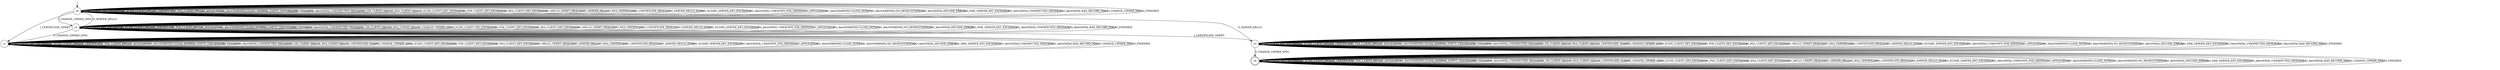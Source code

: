 digraph g {

	s0 [shape="circle" label="s0"];
	s1 [shape="circle" label="s1"];
	s2 [shape="circle" label="s2"];
	s3 [shape="circle" label="s3"];
	s4 [shape="doublecircle" label="s4"];
	s0 -> s0 [label="I_DH_CLIENT_KEY_EXCHANGE"];
	s0 -> s0 [label="I_ECDH_CLIENT_HELLO"];
	s0 -> s0 [label="I_CERTIFICATE"];
	s0 -> s0 [label="I_PSK_CLIENT_HELLO"];
	s0 -> s0 [label="I_APPLICATION"];
	s0 -> s0 [label="I_Alert(WARNING,CLOSE_NOTIFY)"];
	s0 -> s0 [label="I_EMPTY_CERTIFICATE"];
	s0 -> s0 [label="I_FINISHED"];
	s0 -> s0 [label="I_Alert(FATAL,UNEXPECTED_MESSAGE)"];
	s0 -> s0 [label="I_DH_CLIENT_HELLO"];
	s0 -> s0 [label="I_RSA_CLIENT_HELLO"];
	s0 -> s1 [label="I_CERTIFICATE_VERIFY"];
	s0 -> s2 [label="I_CHANGE_CIPHER_SPEC"];
	s0 -> s0 [label="I_ECDH_CLIENT_KEY_EXCHANGE"];
	s0 -> s0 [label="I_PSK_CLIENT_KEY_EXCHANGE"];
	s0 -> s0 [label="I_RSA_CLIENT_KEY_EXCHANGE"];
	s0 -> s0 [label="O_HELLO_VERIFY_REQUEST"];
	s0 -> s0 [label="O_SERVER_HELLO"];
	s0 -> s0 [label="O_RSA_CERTIFICATE"];
	s0 -> s0 [label="O_CERTIFICATE_REQUEST"];
	s0 -> s0 [label="O_SERVER_HELLO_DONE"];
	s0 -> s0 [label="O_ECDHE_SERVER_KEY_EXCHANGE"];
	s0 -> s0 [label="O_Alert(FATAL,UNKNOWN_PSK_IDENTITY)"];
	s0 -> s0 [label="O_APPLICATION"];
	s0 -> s0 [label="O_Alert(WARNING,CLOSE_NOTIFY)"];
	s0 -> s0 [label="O_Alert(WARNING,NO_RENEGOTIATION)"];
	s0 -> s0 [label="O_Alert(FATAL,DECODE_ERROR)"];
	s0 -> s0 [label="O_DHE_SERVER_KEY_EXCHANGE"];
	s0 -> s0 [label="O_Alert(FATAL,UNEXPECTED_MESSAGE)"];
	s0 -> s0 [label="O_Alert(FATAL,BAD_RECORD_MAC)"];
	s0 -> s0 [label="O_CHANGE_CIPHER_SPEC"];
	s0 -> s0 [label="O_FINISHED"];
	s1 -> s1 [label="I_DH_CLIENT_KEY_EXCHANGE"];
	s1 -> s1 [label="I_ECDH_CLIENT_HELLO"];
	s1 -> s1 [label="I_CERTIFICATE"];
	s1 -> s1 [label="I_PSK_CLIENT_HELLO"];
	s1 -> s1 [label="I_APPLICATION"];
	s1 -> s1 [label="I_Alert(WARNING,CLOSE_NOTIFY)"];
	s1 -> s1 [label="I_EMPTY_CERTIFICATE"];
	s1 -> s1 [label="I_FINISHED"];
	s1 -> s1 [label="I_Alert(FATAL,UNEXPECTED_MESSAGE)"];
	s1 -> s1 [label="I_DH_CLIENT_HELLO"];
	s1 -> s1 [label="I_RSA_CLIENT_HELLO"];
	s1 -> s1 [label="I_CERTIFICATE_VERIFY"];
	s1 -> s1 [label="I_CHANGE_CIPHER_SPEC"];
	s1 -> s1 [label="I_ECDH_CLIENT_KEY_EXCHANGE"];
	s1 -> s1 [label="I_PSK_CLIENT_KEY_EXCHANGE"];
	s1 -> s1 [label="I_RSA_CLIENT_KEY_EXCHANGE"];
	s1 -> s1 [label="O_HELLO_VERIFY_REQUEST"];
	s1 -> s1 [label="O_SERVER_HELLO"];
	s1 -> s1 [label="O_RSA_CERTIFICATE"];
	s1 -> s1 [label="O_CERTIFICATE_REQUEST"];
	s1 -> s1 [label="O_SERVER_HELLO_DONE"];
	s1 -> s1 [label="O_ECDHE_SERVER_KEY_EXCHANGE"];
	s1 -> s1 [label="O_Alert(FATAL,UNKNOWN_PSK_IDENTITY)"];
	s1 -> s1 [label="O_APPLICATION"];
	s1 -> s1 [label="O_Alert(WARNING,CLOSE_NOTIFY)"];
	s1 -> s1 [label="O_Alert(WARNING,NO_RENEGOTIATION)"];
	s1 -> s1 [label="O_Alert(FATAL,DECODE_ERROR)"];
	s1 -> s1 [label="O_DHE_SERVER_KEY_EXCHANGE"];
	s1 -> s1 [label="O_Alert(FATAL,UNEXPECTED_MESSAGE)"];
	s1 -> s1 [label="O_Alert(FATAL,BAD_RECORD_MAC)"];
	s1 -> s1 [label="O_CHANGE_CIPHER_SPEC"];
	s1 -> s1 [label="O_FINISHED"];
	s2 -> s2 [label="I_DH_CLIENT_KEY_EXCHANGE"];
	s2 -> s2 [label="I_ECDH_CLIENT_HELLO"];
	s2 -> s2 [label="I_CERTIFICATE"];
	s2 -> s2 [label="I_PSK_CLIENT_HELLO"];
	s2 -> s2 [label="I_APPLICATION"];
	s2 -> s2 [label="I_Alert(WARNING,CLOSE_NOTIFY)"];
	s2 -> s2 [label="I_EMPTY_CERTIFICATE"];
	s2 -> s2 [label="I_FINISHED"];
	s2 -> s2 [label="I_Alert(FATAL,UNEXPECTED_MESSAGE)"];
	s2 -> s2 [label="I_DH_CLIENT_HELLO"];
	s2 -> s2 [label="I_RSA_CLIENT_HELLO"];
	s2 -> s3 [label="I_CERTIFICATE_VERIFY"];
	s2 -> s2 [label="I_CHANGE_CIPHER_SPEC"];
	s2 -> s2 [label="I_ECDH_CLIENT_KEY_EXCHANGE"];
	s2 -> s2 [label="I_PSK_CLIENT_KEY_EXCHANGE"];
	s2 -> s2 [label="I_RSA_CLIENT_KEY_EXCHANGE"];
	s2 -> s2 [label="O_HELLO_VERIFY_REQUEST"];
	s2 -> s0 [label="O_SERVER_HELLO"];
	s2 -> s2 [label="O_RSA_CERTIFICATE"];
	s2 -> s2 [label="O_CERTIFICATE_REQUEST"];
	s2 -> s2 [label="O_SERVER_HELLO_DONE"];
	s2 -> s2 [label="O_ECDHE_SERVER_KEY_EXCHANGE"];
	s2 -> s2 [label="O_Alert(FATAL,UNKNOWN_PSK_IDENTITY)"];
	s2 -> s2 [label="O_APPLICATION"];
	s2 -> s2 [label="O_Alert(WARNING,CLOSE_NOTIFY)"];
	s2 -> s2 [label="O_Alert(WARNING,NO_RENEGOTIATION)"];
	s2 -> s2 [label="O_Alert(FATAL,DECODE_ERROR)"];
	s2 -> s2 [label="O_DHE_SERVER_KEY_EXCHANGE"];
	s2 -> s2 [label="O_Alert(FATAL,UNEXPECTED_MESSAGE)"];
	s2 -> s2 [label="O_Alert(FATAL,BAD_RECORD_MAC)"];
	s2 -> s1 [label="O_CHANGE_CIPHER_SPEC"];
	s2 -> s2 [label="O_FINISHED"];
	s3 -> s3 [label="I_DH_CLIENT_KEY_EXCHANGE"];
	s3 -> s3 [label="I_ECDH_CLIENT_HELLO"];
	s3 -> s3 [label="I_CERTIFICATE"];
	s3 -> s3 [label="I_PSK_CLIENT_HELLO"];
	s3 -> s3 [label="I_APPLICATION"];
	s3 -> s3 [label="I_Alert(WARNING,CLOSE_NOTIFY)"];
	s3 -> s3 [label="I_EMPTY_CERTIFICATE"];
	s3 -> s3 [label="I_FINISHED"];
	s3 -> s3 [label="I_Alert(FATAL,UNEXPECTED_MESSAGE)"];
	s3 -> s3 [label="I_DH_CLIENT_HELLO"];
	s3 -> s3 [label="I_RSA_CLIENT_HELLO"];
	s3 -> s3 [label="I_CERTIFICATE_VERIFY"];
	s3 -> s3 [label="I_CHANGE_CIPHER_SPEC"];
	s3 -> s3 [label="I_ECDH_CLIENT_KEY_EXCHANGE"];
	s3 -> s3 [label="I_PSK_CLIENT_KEY_EXCHANGE"];
	s3 -> s3 [label="I_RSA_CLIENT_KEY_EXCHANGE"];
	s3 -> s3 [label="O_HELLO_VERIFY_REQUEST"];
	s3 -> s0 [label="O_SERVER_HELLO"];
	s3 -> s3 [label="O_RSA_CERTIFICATE"];
	s3 -> s3 [label="O_CERTIFICATE_REQUEST"];
	s3 -> s3 [label="O_SERVER_HELLO_DONE"];
	s3 -> s3 [label="O_ECDHE_SERVER_KEY_EXCHANGE"];
	s3 -> s3 [label="O_Alert(FATAL,UNKNOWN_PSK_IDENTITY)"];
	s3 -> s3 [label="O_APPLICATION"];
	s3 -> s3 [label="O_Alert(WARNING,CLOSE_NOTIFY)"];
	s3 -> s3 [label="O_Alert(WARNING,NO_RENEGOTIATION)"];
	s3 -> s3 [label="O_Alert(FATAL,DECODE_ERROR)"];
	s3 -> s3 [label="O_DHE_SERVER_KEY_EXCHANGE"];
	s3 -> s3 [label="O_Alert(FATAL,UNEXPECTED_MESSAGE)"];
	s3 -> s3 [label="O_Alert(FATAL,BAD_RECORD_MAC)"];
	s3 -> s4 [label="O_CHANGE_CIPHER_SPEC"];
	s3 -> s3 [label="O_FINISHED"];
	s4 -> s4 [label="I_DH_CLIENT_KEY_EXCHANGE"];
	s4 -> s4 [label="I_ECDH_CLIENT_HELLO"];
	s4 -> s4 [label="I_CERTIFICATE"];
	s4 -> s4 [label="I_PSK_CLIENT_HELLO"];
	s4 -> s4 [label="I_APPLICATION"];
	s4 -> s4 [label="I_Alert(WARNING,CLOSE_NOTIFY)"];
	s4 -> s4 [label="I_EMPTY_CERTIFICATE"];
	s4 -> s4 [label="I_FINISHED"];
	s4 -> s4 [label="I_Alert(FATAL,UNEXPECTED_MESSAGE)"];
	s4 -> s4 [label="I_DH_CLIENT_HELLO"];
	s4 -> s4 [label="I_RSA_CLIENT_HELLO"];
	s4 -> s4 [label="I_CERTIFICATE_VERIFY"];
	s4 -> s4 [label="I_CHANGE_CIPHER_SPEC"];
	s4 -> s4 [label="I_ECDH_CLIENT_KEY_EXCHANGE"];
	s4 -> s4 [label="I_PSK_CLIENT_KEY_EXCHANGE"];
	s4 -> s4 [label="I_RSA_CLIENT_KEY_EXCHANGE"];
	s4 -> s4 [label="O_HELLO_VERIFY_REQUEST"];
	s4 -> s4 [label="O_SERVER_HELLO"];
	s4 -> s4 [label="O_RSA_CERTIFICATE"];
	s4 -> s4 [label="O_CERTIFICATE_REQUEST"];
	s4 -> s4 [label="O_SERVER_HELLO_DONE"];
	s4 -> s4 [label="O_ECDHE_SERVER_KEY_EXCHANGE"];
	s4 -> s4 [label="O_Alert(FATAL,UNKNOWN_PSK_IDENTITY)"];
	s4 -> s4 [label="O_APPLICATION"];
	s4 -> s4 [label="O_Alert(WARNING,CLOSE_NOTIFY)"];
	s4 -> s4 [label="O_Alert(WARNING,NO_RENEGOTIATION)"];
	s4 -> s4 [label="O_Alert(FATAL,DECODE_ERROR)"];
	s4 -> s4 [label="O_DHE_SERVER_KEY_EXCHANGE"];
	s4 -> s4 [label="O_Alert(FATAL,UNEXPECTED_MESSAGE)"];
	s4 -> s4 [label="O_Alert(FATAL,BAD_RECORD_MAC)"];
	s4 -> s4 [label="O_CHANGE_CIPHER_SPEC"];
	s4 -> s4 [label="O_FINISHED"];

__start0 [label="" shape="none" width="0" height="0"];
__start0 -> s0;

}
